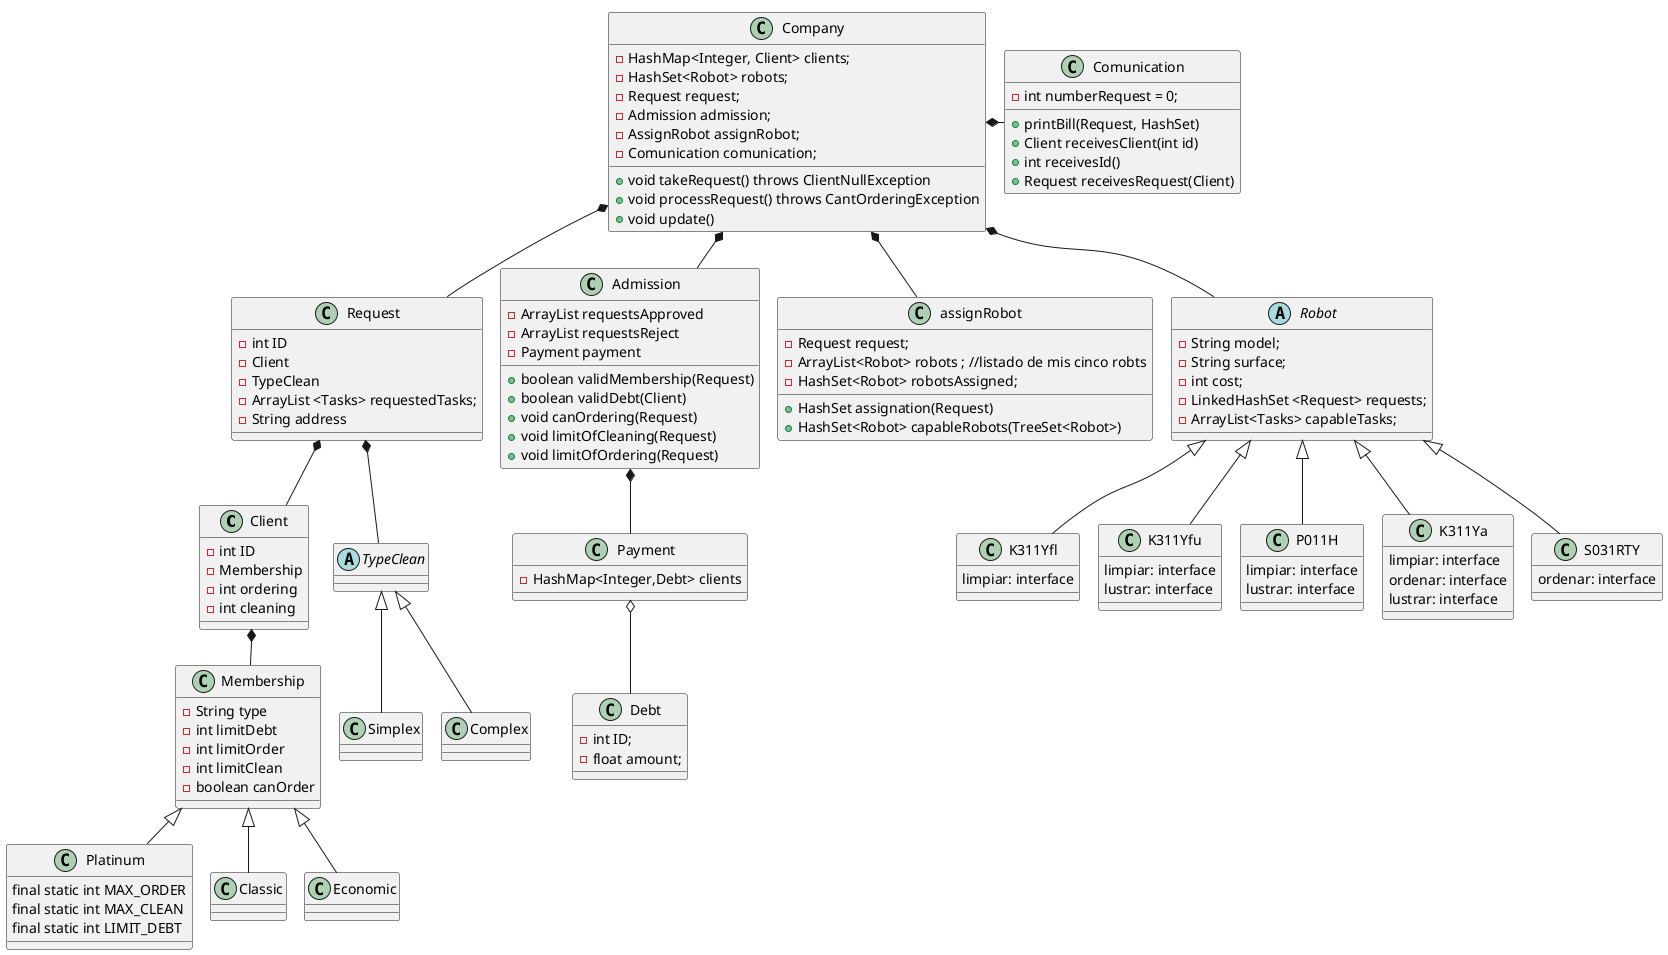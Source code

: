 @startuml
'https://plantuml.com/class-diagram
!pragma layout smetana
class Client
class Membership
class Platinum
class Classic
class Economic
class Request
abstract class TypeClean
class Simplex
class Complex
class Admission
class Company
class assignRobot
class Payment
abstract class Robot
class K311Yfl
class K311Yfu
class P011H
class K311Ya
class S031RTY


Client *-- Membership
Membership <|-- Platinum
Membership <|-- Classic
Membership <|-- Economic
Company *-- Admission
Company *-- assignRobot
Company *- Comunication
Company *-- Robot
Company *-- Request
Request *-- Client
Request *-- TypeClean
TypeClean <|-- Simplex
TypeClean <|-- Complex
Robot <|-- K311Ya
Robot <|--S031RTY
Robot <|--P011H
Robot <|--K311Yfu
Robot <|-- K311Yfl
Admission *-- Payment
Payment o-- Debt

class Debt{
- int ID;
- float amount;
}

Class Comunication{
- int numberRequest = 0;
+printBill(Request, HashSet)
+Client receivesClient(int id)
+int receivesId()
+Request receivesRequest(Client)
}

abstract class Robot{
-String model;
-String surface;
-int cost;
-LinkedHashSet <Request> requests;
-ArrayList<Tasks> capableTasks;

}

class Payment{
-HashMap<Integer,Debt> clients
}

class Company{

- HashMap<Integer, Client> clients;
    - HashSet<Robot> robots;
    - Request request;
    - Admission admission;
    - AssignRobot assignRobot;
    - Comunication comunication;

'llama a admission
+void takeRequest() throws ClientNullException
+void processRequest() throws CantOrderingException
+void update()

}

'posible clase
class Admission{
-ArrayList requestsApproved
-ArrayList requestsReject
-Payment payment
'-ArrayList clients

'ej: pedir un ordenamiento cuando no puede
+boolean validMembership(Request)
+boolean validDebt(Client)
+ void canOrdering(Request)
+void limitOfCleaning(Request)
+void limitOfOrdering(Request)


}


class assignRobot{
-Request request;
-ArrayList<Robot> robots ; //listado de mis cinco robts
-HashSet<Robot> robotsAssigned;

+HashSet assignation(Request)
+HashSet<Robot> capableRobots(TreeSet<Robot>)


'while Entities.Request.tareas != null
    'recorro robots: if(robot instanceOf tarea) --> resultado.add(Robots.Robot,tarea)
    'itero a la siguiente tarea
    'si el robot siguiente puede hacer la otra tarea: if(robot instanceOf tarea) --> resultado.add(Robots.Robot,tarea) /se va a pisar en el mismo robot la segunda tarea (como es tree no se duplica el robot y asumo que ambas tareas la hace un solo robot. Por ahora solo asigno uno
    'else (robot !instanceOf tarea)- voy al sig robot y así sucesivamente hasta que encuentro otro robot --> resultado.add(Robots.Robot,tarea)
    'Aca se va a crear otro nodo de Robots.Robot voy a tener dos elementos en resultado: resultado(1): Robots.Robot XXX/LIMPIEZA - Robots.Robot YYY/ ORDENAM etc.
    'voy a retornar el hashMap resultado y al iterarlo voy a saber que robots asigne
}


class Request{
-int ID
-Client
-TypeClean
-ArrayList <Tasks> requestedTasks;
-String address
}


class Client{
-int ID
-Membership
-int ordering
-int cleaning
'String address?
}

class Membership{
-String type
-int limitDebt
-int limitOrder
-int limitClean
-boolean canOrder
}

class Platinum{
final static int MAX_ORDER
final static int MAX_CLEAN
final static int LIMIT_DEBT
}

class K311Yfl{
limpiar: interface
}
class K311Yfu{
limpiar: interface
lustrar: interface
}
class P011H{
limpiar: interface
lustrar: interface
}
class S031RTY{
ordenar: interface
}
class K311Ya{
limpiar: interface
ordenar: interface
lustrar: interface
}
@enduml